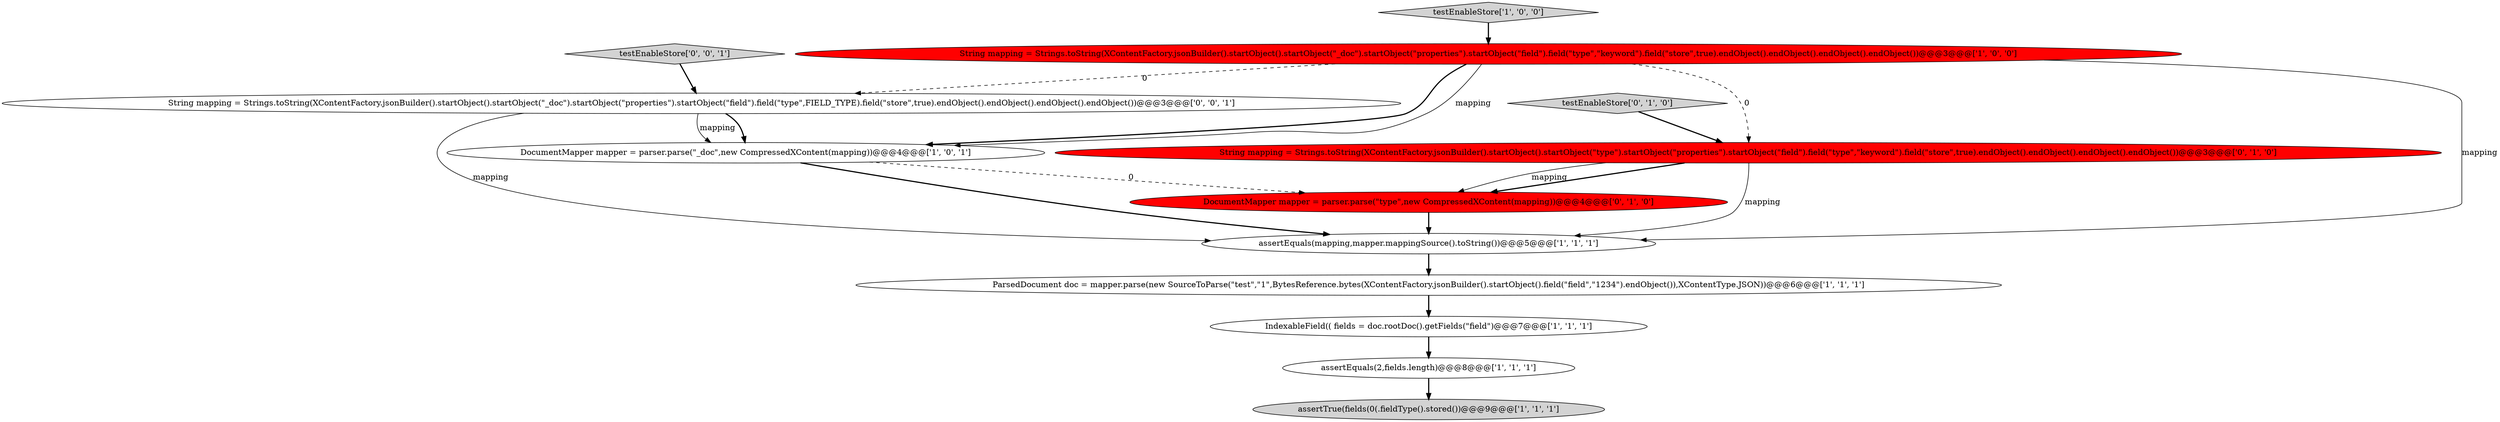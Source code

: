 digraph {
9 [style = filled, label = "String mapping = Strings.toString(XContentFactory.jsonBuilder().startObject().startObject(\"type\").startObject(\"properties\").startObject(\"field\").field(\"type\",\"keyword\").field(\"store\",true).endObject().endObject().endObject().endObject())@@@3@@@['0', '1', '0']", fillcolor = red, shape = ellipse image = "AAA1AAABBB2BBB"];
11 [style = filled, label = "String mapping = Strings.toString(XContentFactory.jsonBuilder().startObject().startObject(\"_doc\").startObject(\"properties\").startObject(\"field\").field(\"type\",FIELD_TYPE).field(\"store\",true).endObject().endObject().endObject().endObject())@@@3@@@['0', '0', '1']", fillcolor = white, shape = ellipse image = "AAA0AAABBB3BBB"];
5 [style = filled, label = "testEnableStore['1', '0', '0']", fillcolor = lightgray, shape = diamond image = "AAA0AAABBB1BBB"];
12 [style = filled, label = "testEnableStore['0', '0', '1']", fillcolor = lightgray, shape = diamond image = "AAA0AAABBB3BBB"];
8 [style = filled, label = "DocumentMapper mapper = parser.parse(\"type\",new CompressedXContent(mapping))@@@4@@@['0', '1', '0']", fillcolor = red, shape = ellipse image = "AAA1AAABBB2BBB"];
10 [style = filled, label = "testEnableStore['0', '1', '0']", fillcolor = lightgray, shape = diamond image = "AAA0AAABBB2BBB"];
0 [style = filled, label = "assertEquals(2,fields.length)@@@8@@@['1', '1', '1']", fillcolor = white, shape = ellipse image = "AAA0AAABBB1BBB"];
6 [style = filled, label = "String mapping = Strings.toString(XContentFactory.jsonBuilder().startObject().startObject(\"_doc\").startObject(\"properties\").startObject(\"field\").field(\"type\",\"keyword\").field(\"store\",true).endObject().endObject().endObject().endObject())@@@3@@@['1', '0', '0']", fillcolor = red, shape = ellipse image = "AAA1AAABBB1BBB"];
3 [style = filled, label = "ParsedDocument doc = mapper.parse(new SourceToParse(\"test\",\"1\",BytesReference.bytes(XContentFactory.jsonBuilder().startObject().field(\"field\",\"1234\").endObject()),XContentType.JSON))@@@6@@@['1', '1', '1']", fillcolor = white, shape = ellipse image = "AAA0AAABBB1BBB"];
1 [style = filled, label = "assertTrue(fields(0(.fieldType().stored())@@@9@@@['1', '1', '1']", fillcolor = lightgray, shape = ellipse image = "AAA0AAABBB1BBB"];
4 [style = filled, label = "IndexableField(( fields = doc.rootDoc().getFields(\"field\")@@@7@@@['1', '1', '1']", fillcolor = white, shape = ellipse image = "AAA0AAABBB1BBB"];
2 [style = filled, label = "DocumentMapper mapper = parser.parse(\"_doc\",new CompressedXContent(mapping))@@@4@@@['1', '0', '1']", fillcolor = white, shape = ellipse image = "AAA0AAABBB1BBB"];
7 [style = filled, label = "assertEquals(mapping,mapper.mappingSource().toString())@@@5@@@['1', '1', '1']", fillcolor = white, shape = ellipse image = "AAA0AAABBB1BBB"];
6->7 [style = solid, label="mapping"];
6->11 [style = dashed, label="0"];
12->11 [style = bold, label=""];
6->9 [style = dashed, label="0"];
9->8 [style = bold, label=""];
2->8 [style = dashed, label="0"];
3->4 [style = bold, label=""];
11->2 [style = bold, label=""];
7->3 [style = bold, label=""];
8->7 [style = bold, label=""];
4->0 [style = bold, label=""];
6->2 [style = bold, label=""];
11->2 [style = solid, label="mapping"];
9->8 [style = solid, label="mapping"];
5->6 [style = bold, label=""];
0->1 [style = bold, label=""];
11->7 [style = solid, label="mapping"];
10->9 [style = bold, label=""];
9->7 [style = solid, label="mapping"];
2->7 [style = bold, label=""];
6->2 [style = solid, label="mapping"];
}
